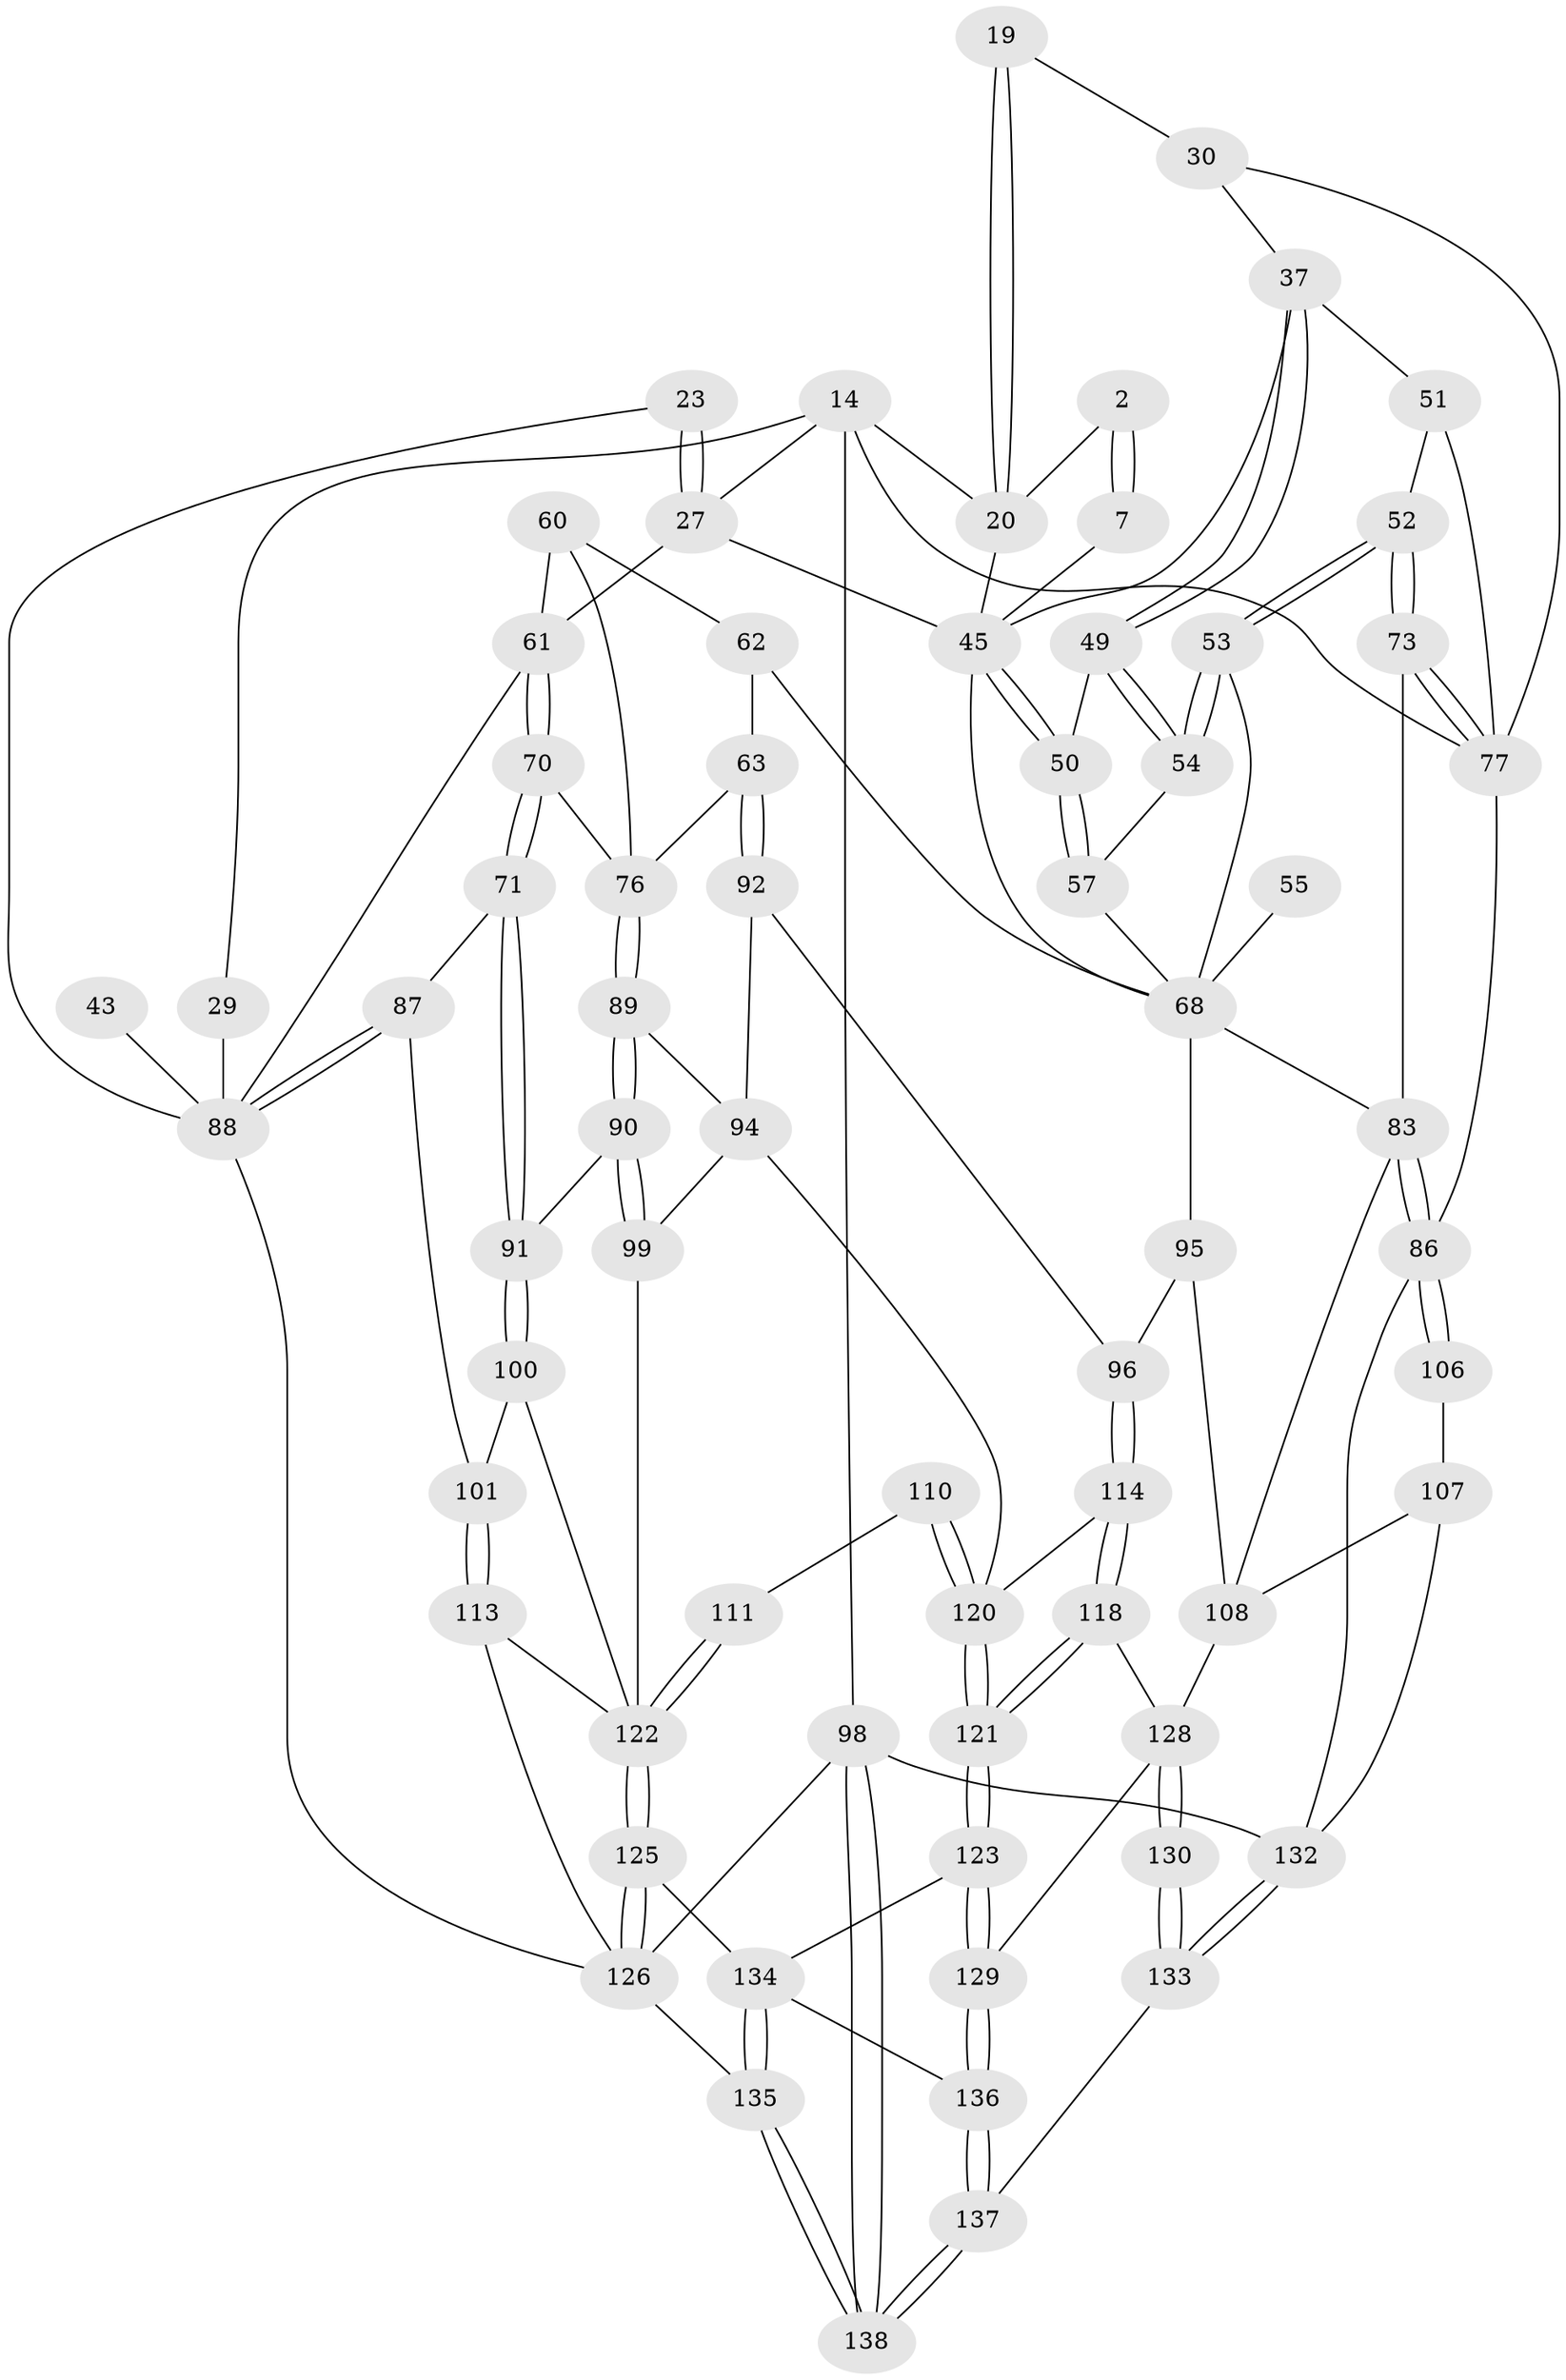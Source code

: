 // original degree distribution, {3: 0.014492753623188406, 4: 0.2028985507246377, 5: 0.5942028985507246, 6: 0.18840579710144928}
// Generated by graph-tools (version 1.1) at 2025/59/03/09/25 04:59:42]
// undirected, 69 vertices, 155 edges
graph export_dot {
graph [start="1"]
  node [color=gray90,style=filled];
  2 [pos="+0.664161708194152+0.045302935954642874",super="+1"];
  7 [pos="+0.5731238273989008+0.08597468628544512"];
  14 [pos="+0.14861617620047235+0",super="+11+13"];
  19 [pos="+0.7747152945443951+0.14472488710926323",super="+15"];
  20 [pos="+0.7330963269205646+0.15068032849539678",super="+3+5"];
  23 [pos="+0.2342469703685688+0.09521074819559536"];
  27 [pos="+0.39503160699413403+0.23213421361840664",super="+9+10"];
  29 [pos="+0+0.19207274593825083",super="+26+28"];
  30 [pos="+0.9351635021064918+0.15385251021748997",super="+16"];
  37 [pos="+0.7935700271601303+0.25900617338550774",super="+36"];
  43 [pos="+0.08538383701575877+0.32252358256936914"];
  45 [pos="+0.6781591636271077+0.29385598711302663",super="+38+21+22"];
  49 [pos="+0.7919156776128807+0.27084728710218586"];
  50 [pos="+0.7240415198671164+0.3355164853001163"];
  51 [pos="+0.9146483519891785+0.33390194995735706",super="+40"];
  52 [pos="+0.8961536015330163+0.4206122694079438"];
  53 [pos="+0.8444984293493486+0.3900023168586884"];
  54 [pos="+0.7985703561256722+0.34571276562157294"];
  55 [pos="+0.6463882063538263+0.3675162107567611"];
  57 [pos="+0.7269130450518051+0.3867076709827549"];
  60 [pos="+0.4007056976264022+0.4603457163969639",super="+34"];
  61 [pos="+0.3069858792770592+0.4320981840654517",super="+44+35"];
  62 [pos="+0.4760696685935056+0.522521222819643",super="+33"];
  63 [pos="+0.4701058720379602+0.525592534854001"];
  68 [pos="+0.5940766520380796+0.5258203347386807",super="+67+65+66+56"];
  70 [pos="+0.3021275335307119+0.46440710816586434"];
  71 [pos="+0.19868169521947646+0.5727971411434158"];
  73 [pos="+0.8962059173879292+0.4207656988356006"];
  76 [pos="+0.3555559120042275+0.5488866846457762",super="+64"];
  77 [pos="+1+0.48314577650082335",super="+59+17"];
  83 [pos="+0.7760524676525365+0.5851001978874109",super="+75"];
  86 [pos="+0.9082795616426438+0.6284020675119896",super="+79+82"];
  87 [pos="+0+0.604084594749151",super="+72"];
  88 [pos="+0+0.6435126810890696",super="+48+47+69+39"];
  89 [pos="+0.34559625708594877+0.568839210797946"];
  90 [pos="+0.24763753665686977+0.5981929888069583"];
  91 [pos="+0.20305585311867452+0.5807109727282557"];
  92 [pos="+0.4580943777170002+0.6130842344421905"];
  94 [pos="+0.36115384351821395+0.612204272417528",super="+93"];
  95 [pos="+0.6109368804158612+0.624877251894524",super="+85"];
  96 [pos="+0.5285048892929742+0.6671443634664954"];
  98 [pos="+0+1",super="+80"];
  99 [pos="+0.2907641198549475+0.6547457542680403"];
  100 [pos="+0.19203435509238728+0.6230569518951726"];
  101 [pos="+0.09414499375314384+0.6686686258052704"];
  106 [pos="+0.8878296439388547+0.7314022884573502"];
  107 [pos="+0.8563037259291301+0.7716572993000685"];
  108 [pos="+0.7654074776736014+0.7788654357177426",super="+104+105"];
  110 [pos="+0.361993529401336+0.735403888894967"];
  111 [pos="+0.3467753056473351+0.7388929509293269"];
  113 [pos="+0.16390336721058746+0.7511882048185857"];
  114 [pos="+0.5132656280449676+0.7271721742088854"];
  118 [pos="+0.5244963166174447+0.7524192659500218"];
  120 [pos="+0.4112531087611848+0.7849115498740865",super="+115+109"];
  121 [pos="+0.4376671350839287+0.8139739807628634"];
  122 [pos="+0.29133551783485373+0.7877767272635995",super="+112+103+102"];
  123 [pos="+0.4445232751820461+0.885428016198976"];
  125 [pos="+0.2931433115738715+0.860087217542807"];
  126 [pos="+0.20931258277617076+0.8940436003120519",super="+119"];
  128 [pos="+0.5510686003377029+0.9066351507330954",super="+127"];
  129 [pos="+0.4471524737530693+0.8887760310251629"];
  130 [pos="+0.674973684170498+1"];
  132 [pos="+0.7665403884161468+1",super="+131"];
  133 [pos="+0.7176884756315806+1"];
  134 [pos="+0.31069141667877875+0.9494892777999231",super="+124"];
  135 [pos="+0.27786839522445733+1"];
  136 [pos="+0.40561850180855613+0.9692781019340933"];
  137 [pos="+0.45662740567852644+1"];
  138 [pos="+0.1441258294349269+1"];
  2 -- 7 [weight=2];
  2 -- 7;
  2 -- 20;
  7 -- 45;
  14 -- 27;
  14 -- 20 [weight=2];
  14 -- 98 [weight=2];
  14 -- 29 [weight=2];
  14 -- 77;
  19 -- 20 [weight=2];
  19 -- 20;
  19 -- 30 [weight=2];
  20 -- 45;
  23 -- 27 [weight=2];
  23 -- 27;
  23 -- 88;
  27 -- 61;
  27 -- 45;
  29 -- 88 [weight=3];
  30 -- 77;
  30 -- 37;
  37 -- 49;
  37 -- 49;
  37 -- 45;
  37 -- 51;
  43 -- 88 [weight=3];
  45 -- 50;
  45 -- 50;
  45 -- 68 [weight=2];
  49 -- 50;
  49 -- 54;
  49 -- 54;
  50 -- 57;
  50 -- 57;
  51 -- 52;
  51 -- 77 [weight=2];
  52 -- 53;
  52 -- 53;
  52 -- 73;
  52 -- 73;
  53 -- 54;
  53 -- 54;
  53 -- 68;
  54 -- 57;
  55 -- 68 [weight=3];
  57 -- 68;
  60 -- 61 [weight=2];
  60 -- 76;
  60 -- 62;
  61 -- 70;
  61 -- 70;
  61 -- 88;
  62 -- 63;
  62 -- 68 [weight=2];
  63 -- 92;
  63 -- 92;
  63 -- 76;
  68 -- 83;
  68 -- 95;
  70 -- 71;
  70 -- 71;
  70 -- 76;
  71 -- 91;
  71 -- 91;
  71 -- 87;
  73 -- 77;
  73 -- 77;
  73 -- 83;
  76 -- 89;
  76 -- 89;
  77 -- 86;
  83 -- 86 [weight=2];
  83 -- 86;
  83 -- 108;
  86 -- 106 [weight=2];
  86 -- 106;
  86 -- 132;
  87 -- 88 [weight=2];
  87 -- 88;
  87 -- 101;
  88 -- 126;
  89 -- 90;
  89 -- 90;
  89 -- 94;
  90 -- 91;
  90 -- 99;
  90 -- 99;
  91 -- 100;
  91 -- 100;
  92 -- 96;
  92 -- 94;
  94 -- 99;
  94 -- 120;
  95 -- 96;
  95 -- 108 [weight=2];
  96 -- 114;
  96 -- 114;
  98 -- 138;
  98 -- 138;
  98 -- 132 [weight=2];
  98 -- 126;
  99 -- 122;
  100 -- 101;
  100 -- 122;
  101 -- 113;
  101 -- 113;
  106 -- 107;
  107 -- 108;
  107 -- 132;
  108 -- 128 [weight=2];
  110 -- 111;
  110 -- 120 [weight=2];
  110 -- 120;
  111 -- 122 [weight=2];
  111 -- 122;
  113 -- 122;
  113 -- 126;
  114 -- 118;
  114 -- 118;
  114 -- 120;
  118 -- 121;
  118 -- 121;
  118 -- 128;
  120 -- 121;
  120 -- 121;
  121 -- 123;
  121 -- 123;
  122 -- 125;
  122 -- 125;
  123 -- 129;
  123 -- 129;
  123 -- 134;
  125 -- 126;
  125 -- 126;
  125 -- 134;
  126 -- 135;
  128 -- 129;
  128 -- 130 [weight=2];
  128 -- 130;
  129 -- 136;
  129 -- 136;
  130 -- 133;
  130 -- 133;
  132 -- 133;
  132 -- 133;
  133 -- 137;
  134 -- 135;
  134 -- 135;
  134 -- 136;
  135 -- 138;
  135 -- 138;
  136 -- 137;
  136 -- 137;
  137 -- 138;
  137 -- 138;
}
